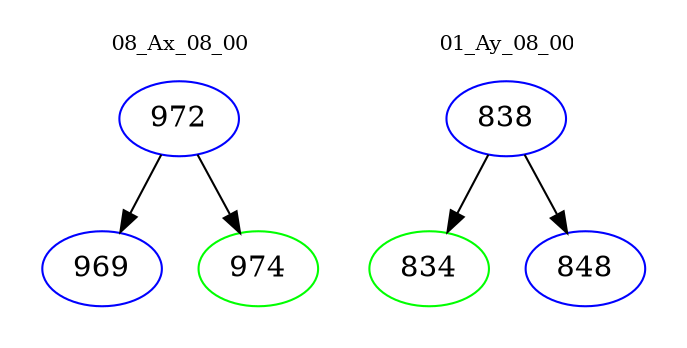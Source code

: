 digraph{
subgraph cluster_0 {
color = white
label = "08_Ax_08_00";
fontsize=10;
T0_972 [label="972", color="blue"]
T0_972 -> T0_969 [color="black"]
T0_969 [label="969", color="blue"]
T0_972 -> T0_974 [color="black"]
T0_974 [label="974", color="green"]
}
subgraph cluster_1 {
color = white
label = "01_Ay_08_00";
fontsize=10;
T1_838 [label="838", color="blue"]
T1_838 -> T1_834 [color="black"]
T1_834 [label="834", color="green"]
T1_838 -> T1_848 [color="black"]
T1_848 [label="848", color="blue"]
}
}
